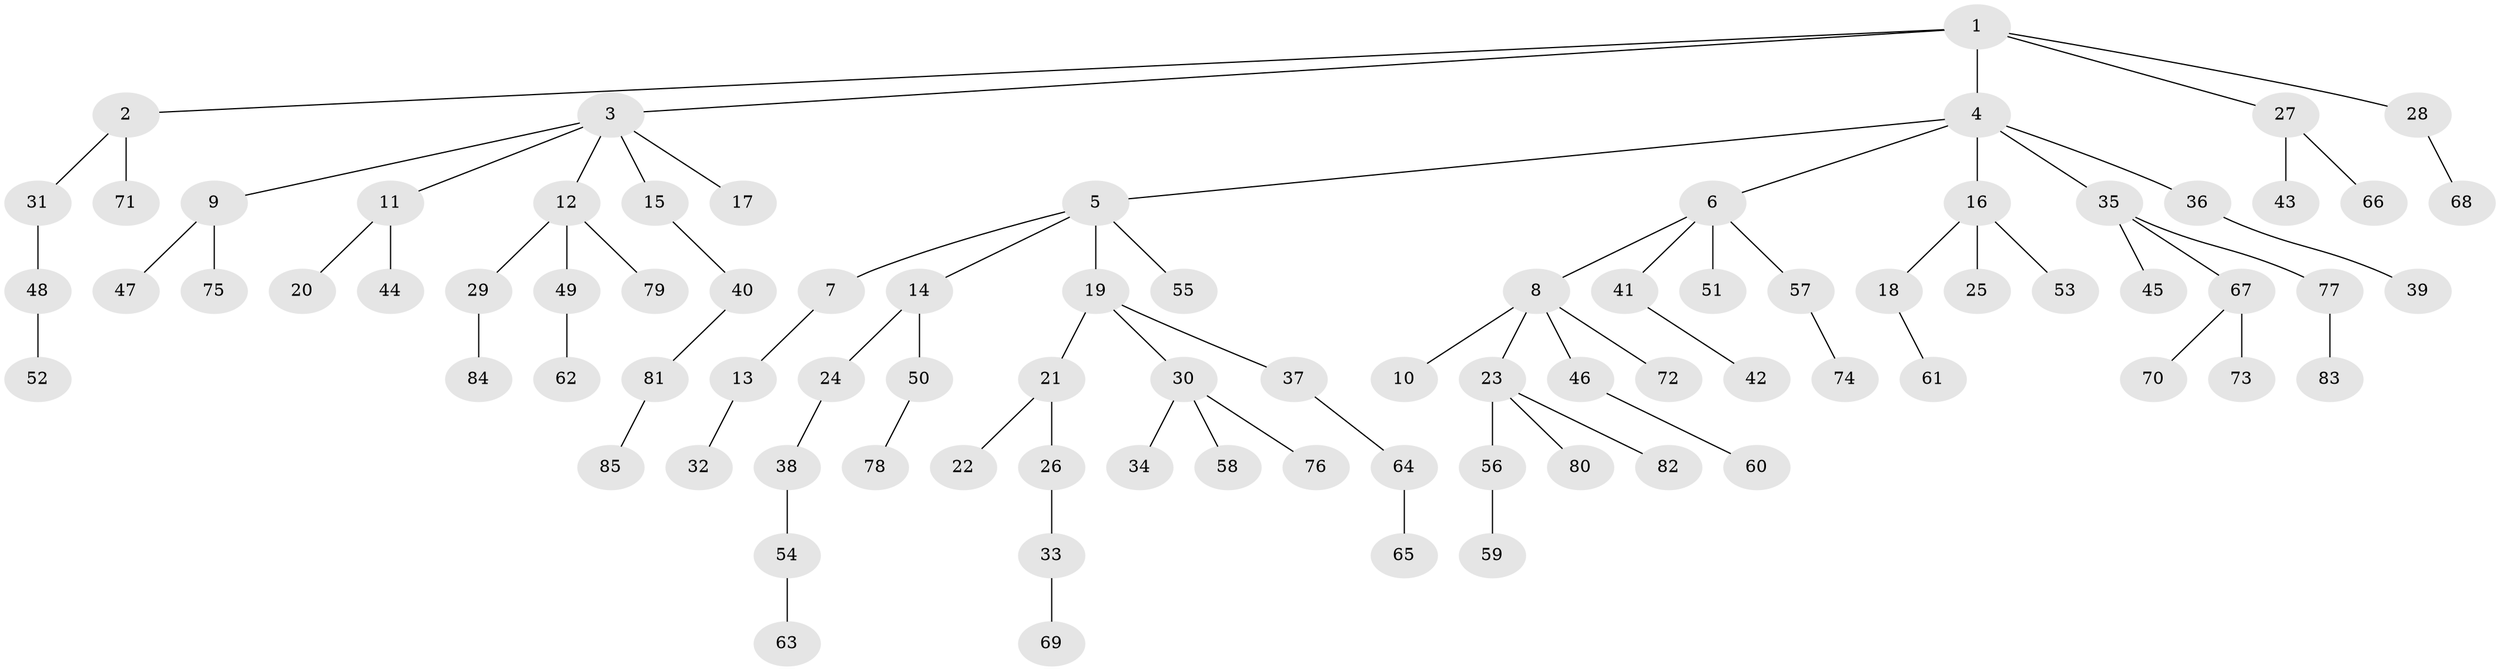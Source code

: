 // Generated by graph-tools (version 1.1) at 2025/02/03/09/25 03:02:26]
// undirected, 85 vertices, 84 edges
graph export_dot {
graph [start="1"]
  node [color=gray90,style=filled];
  1;
  2;
  3;
  4;
  5;
  6;
  7;
  8;
  9;
  10;
  11;
  12;
  13;
  14;
  15;
  16;
  17;
  18;
  19;
  20;
  21;
  22;
  23;
  24;
  25;
  26;
  27;
  28;
  29;
  30;
  31;
  32;
  33;
  34;
  35;
  36;
  37;
  38;
  39;
  40;
  41;
  42;
  43;
  44;
  45;
  46;
  47;
  48;
  49;
  50;
  51;
  52;
  53;
  54;
  55;
  56;
  57;
  58;
  59;
  60;
  61;
  62;
  63;
  64;
  65;
  66;
  67;
  68;
  69;
  70;
  71;
  72;
  73;
  74;
  75;
  76;
  77;
  78;
  79;
  80;
  81;
  82;
  83;
  84;
  85;
  1 -- 2;
  1 -- 3;
  1 -- 4;
  1 -- 27;
  1 -- 28;
  2 -- 31;
  2 -- 71;
  3 -- 9;
  3 -- 11;
  3 -- 12;
  3 -- 15;
  3 -- 17;
  4 -- 5;
  4 -- 6;
  4 -- 16;
  4 -- 35;
  4 -- 36;
  5 -- 7;
  5 -- 14;
  5 -- 19;
  5 -- 55;
  6 -- 8;
  6 -- 41;
  6 -- 51;
  6 -- 57;
  7 -- 13;
  8 -- 10;
  8 -- 23;
  8 -- 46;
  8 -- 72;
  9 -- 47;
  9 -- 75;
  11 -- 20;
  11 -- 44;
  12 -- 29;
  12 -- 49;
  12 -- 79;
  13 -- 32;
  14 -- 24;
  14 -- 50;
  15 -- 40;
  16 -- 18;
  16 -- 25;
  16 -- 53;
  18 -- 61;
  19 -- 21;
  19 -- 30;
  19 -- 37;
  21 -- 22;
  21 -- 26;
  23 -- 56;
  23 -- 80;
  23 -- 82;
  24 -- 38;
  26 -- 33;
  27 -- 43;
  27 -- 66;
  28 -- 68;
  29 -- 84;
  30 -- 34;
  30 -- 58;
  30 -- 76;
  31 -- 48;
  33 -- 69;
  35 -- 45;
  35 -- 67;
  35 -- 77;
  36 -- 39;
  37 -- 64;
  38 -- 54;
  40 -- 81;
  41 -- 42;
  46 -- 60;
  48 -- 52;
  49 -- 62;
  50 -- 78;
  54 -- 63;
  56 -- 59;
  57 -- 74;
  64 -- 65;
  67 -- 70;
  67 -- 73;
  77 -- 83;
  81 -- 85;
}
